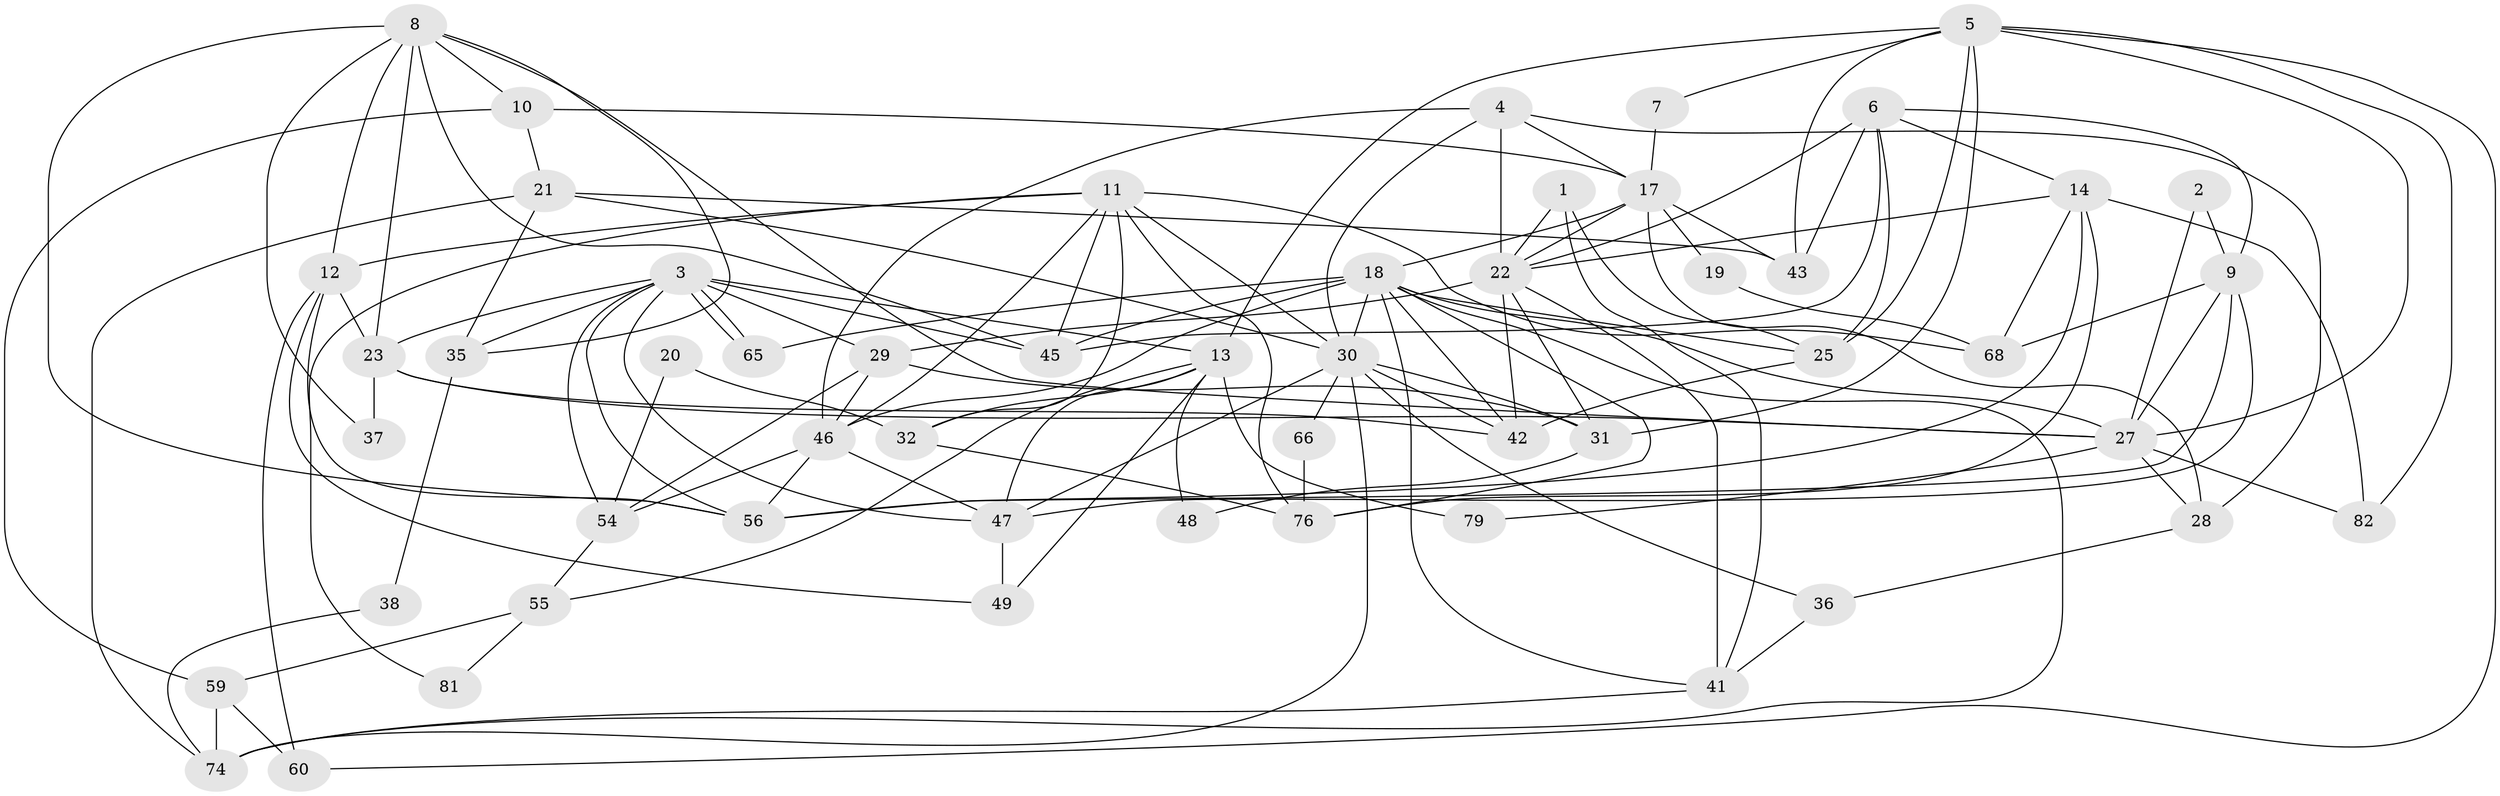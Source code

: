 // Generated by graph-tools (version 1.1) at 2025/24/03/03/25 07:24:00]
// undirected, 53 vertices, 132 edges
graph export_dot {
graph [start="1"]
  node [color=gray90,style=filled];
  1;
  2;
  3 [super="+61"];
  4 [super="+58"];
  5 [super="+15"];
  6 [super="+24"];
  7;
  8 [super="+16"];
  9 [super="+39"];
  10;
  11 [super="+26"];
  12 [super="+67"];
  13 [super="+62"];
  14 [super="+34"];
  17 [super="+64"];
  18 [super="+53"];
  19;
  20;
  21 [super="+51"];
  22 [super="+33"];
  23 [super="+44"];
  25;
  27 [super="+52"];
  28 [super="+70"];
  29 [super="+50"];
  30 [super="+63"];
  31 [super="+40"];
  32;
  35 [super="+57"];
  36;
  37;
  38;
  41 [super="+73"];
  42 [super="+71"];
  43 [super="+78"];
  45;
  46 [super="+77"];
  47;
  48;
  49;
  54;
  55;
  56 [super="+72"];
  59 [super="+69"];
  60;
  65;
  66;
  68;
  74 [super="+75"];
  76 [super="+80"];
  79;
  81;
  82;
  1 -- 25;
  1 -- 22;
  1 -- 41;
  2 -- 9;
  2 -- 27;
  3 -- 45;
  3 -- 65;
  3 -- 65;
  3 -- 13;
  3 -- 35;
  3 -- 47;
  3 -- 54;
  3 -- 29;
  3 -- 23;
  3 -- 56;
  4 -- 22;
  4 -- 28;
  4 -- 17;
  4 -- 46;
  4 -- 30;
  5 -- 27;
  5 -- 7;
  5 -- 82;
  5 -- 25;
  5 -- 60;
  5 -- 13;
  5 -- 31;
  5 -- 43;
  6 -- 45;
  6 -- 25;
  6 -- 22;
  6 -- 43;
  6 -- 14;
  6 -- 9;
  7 -- 17;
  8 -- 10;
  8 -- 37;
  8 -- 56;
  8 -- 45;
  8 -- 35;
  8 -- 27;
  8 -- 23;
  8 -- 12;
  9 -- 47;
  9 -- 27;
  9 -- 68;
  9 -- 56;
  10 -- 59;
  10 -- 17;
  10 -- 21;
  11 -- 46;
  11 -- 32;
  11 -- 12;
  11 -- 45;
  11 -- 81;
  11 -- 68;
  11 -- 30;
  11 -- 76;
  12 -- 23;
  12 -- 56;
  12 -- 49;
  12 -- 60;
  13 -- 47;
  13 -- 48;
  13 -- 55;
  13 -- 79;
  13 -- 32;
  13 -- 49;
  14 -- 68;
  14 -- 82;
  14 -- 22;
  14 -- 56;
  14 -- 76 [weight=2];
  17 -- 22;
  17 -- 18;
  17 -- 19;
  17 -- 43;
  17 -- 28;
  18 -- 25;
  18 -- 45;
  18 -- 65;
  18 -- 74;
  18 -- 27;
  18 -- 76;
  18 -- 46;
  18 -- 30;
  18 -- 41;
  18 -- 42;
  19 -- 68;
  20 -- 32;
  20 -- 54;
  21 -- 43;
  21 -- 35;
  21 -- 30;
  21 -- 74;
  22 -- 31;
  22 -- 29;
  22 -- 41;
  22 -- 42;
  23 -- 42;
  23 -- 37;
  23 -- 27;
  25 -- 42;
  27 -- 82;
  27 -- 28;
  27 -- 79;
  28 -- 36;
  29 -- 46;
  29 -- 54;
  29 -- 31;
  30 -- 31;
  30 -- 42;
  30 -- 47;
  30 -- 66;
  30 -- 36;
  30 -- 74;
  31 -- 48;
  32 -- 76;
  35 -- 38;
  36 -- 41;
  38 -- 74;
  41 -- 74;
  46 -- 47;
  46 -- 54;
  46 -- 56;
  47 -- 49;
  54 -- 55;
  55 -- 81;
  55 -- 59;
  59 -- 60;
  59 -- 74;
  66 -- 76;
}
